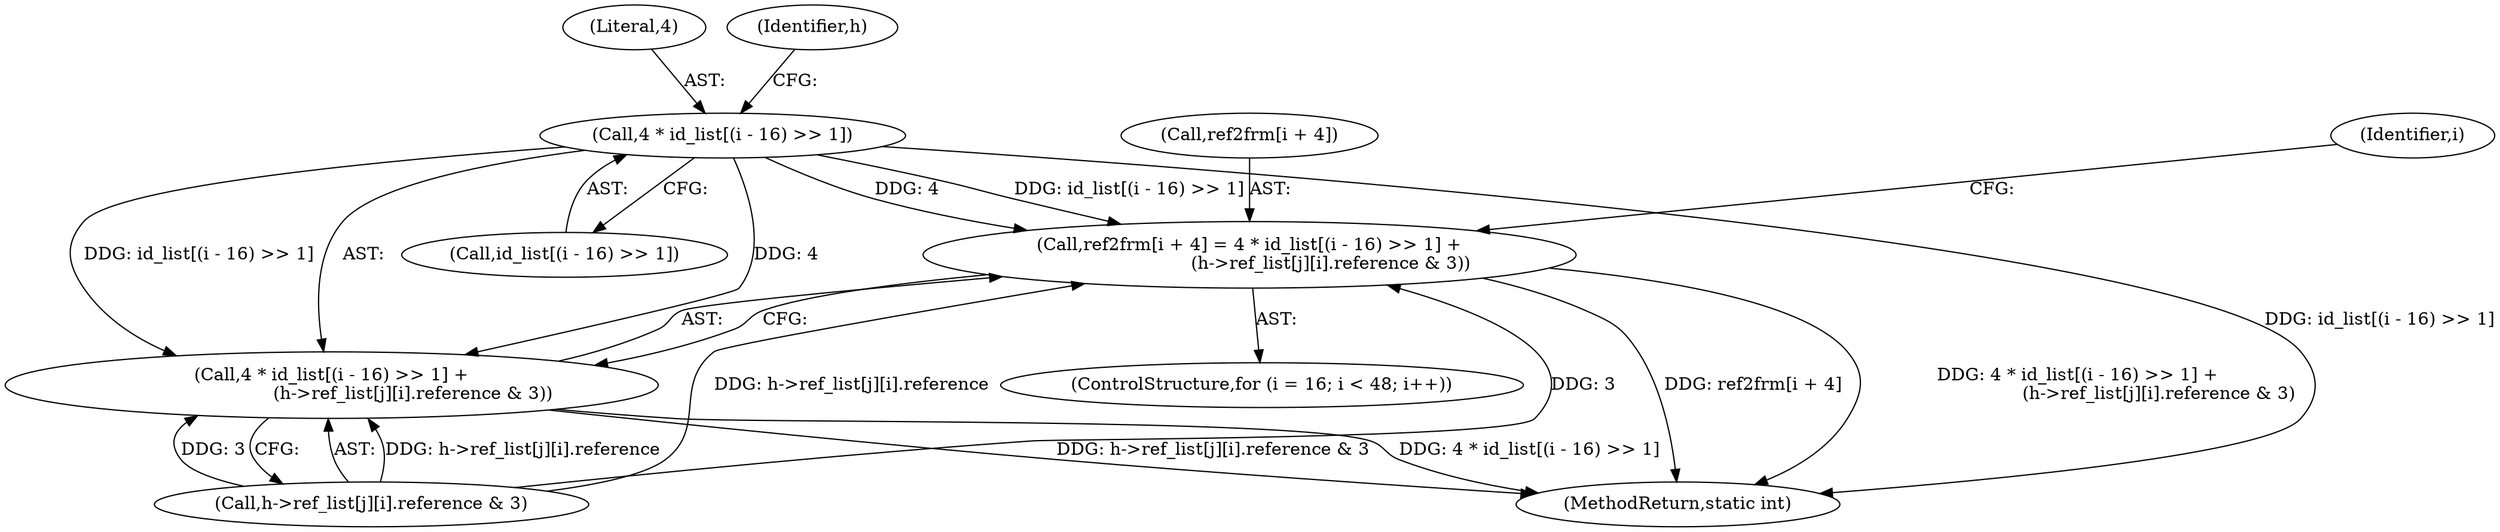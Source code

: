 digraph "0_FFmpeg_29ffeef5e73b8f41ff3a3f2242d356759c66f91f@array" {
"1003225" [label="(Call,4 * id_list[(i - 16) >> 1])"];
"1003218" [label="(Call,ref2frm[i + 4] = 4 * id_list[(i - 16) >> 1] +\n                             (h->ref_list[j][i].reference & 3))"];
"1003224" [label="(Call,4 * id_list[(i - 16) >> 1] +\n                             (h->ref_list[j][i].reference & 3))"];
"1003234" [label="(Call,h->ref_list[j][i].reference & 3)"];
"1003225" [label="(Call,4 * id_list[(i - 16) >> 1])"];
"1003218" [label="(Call,ref2frm[i + 4] = 4 * id_list[(i - 16) >> 1] +\n                             (h->ref_list[j][i].reference & 3))"];
"1003227" [label="(Call,id_list[(i - 16) >> 1])"];
"1003226" [label="(Literal,4)"];
"1003219" [label="(Call,ref2frm[i + 4])"];
"1003239" [label="(Identifier,h)"];
"1003209" [label="(ControlStructure,for (i = 16; i < 48; i++))"];
"1003426" [label="(MethodReturn,static int)"];
"1003217" [label="(Identifier,i)"];
"1003224" [label="(Call,4 * id_list[(i - 16) >> 1] +\n                             (h->ref_list[j][i].reference & 3))"];
"1003225" -> "1003224"  [label="AST: "];
"1003225" -> "1003227"  [label="CFG: "];
"1003226" -> "1003225"  [label="AST: "];
"1003227" -> "1003225"  [label="AST: "];
"1003239" -> "1003225"  [label="CFG: "];
"1003225" -> "1003426"  [label="DDG: id_list[(i - 16) >> 1]"];
"1003225" -> "1003218"  [label="DDG: 4"];
"1003225" -> "1003218"  [label="DDG: id_list[(i - 16) >> 1]"];
"1003225" -> "1003224"  [label="DDG: 4"];
"1003225" -> "1003224"  [label="DDG: id_list[(i - 16) >> 1]"];
"1003218" -> "1003209"  [label="AST: "];
"1003218" -> "1003224"  [label="CFG: "];
"1003219" -> "1003218"  [label="AST: "];
"1003224" -> "1003218"  [label="AST: "];
"1003217" -> "1003218"  [label="CFG: "];
"1003218" -> "1003426"  [label="DDG: ref2frm[i + 4]"];
"1003218" -> "1003426"  [label="DDG: 4 * id_list[(i - 16) >> 1] +\n                             (h->ref_list[j][i].reference & 3)"];
"1003234" -> "1003218"  [label="DDG: h->ref_list[j][i].reference"];
"1003234" -> "1003218"  [label="DDG: 3"];
"1003224" -> "1003234"  [label="CFG: "];
"1003234" -> "1003224"  [label="AST: "];
"1003224" -> "1003426"  [label="DDG: h->ref_list[j][i].reference & 3"];
"1003224" -> "1003426"  [label="DDG: 4 * id_list[(i - 16) >> 1]"];
"1003234" -> "1003224"  [label="DDG: h->ref_list[j][i].reference"];
"1003234" -> "1003224"  [label="DDG: 3"];
}
